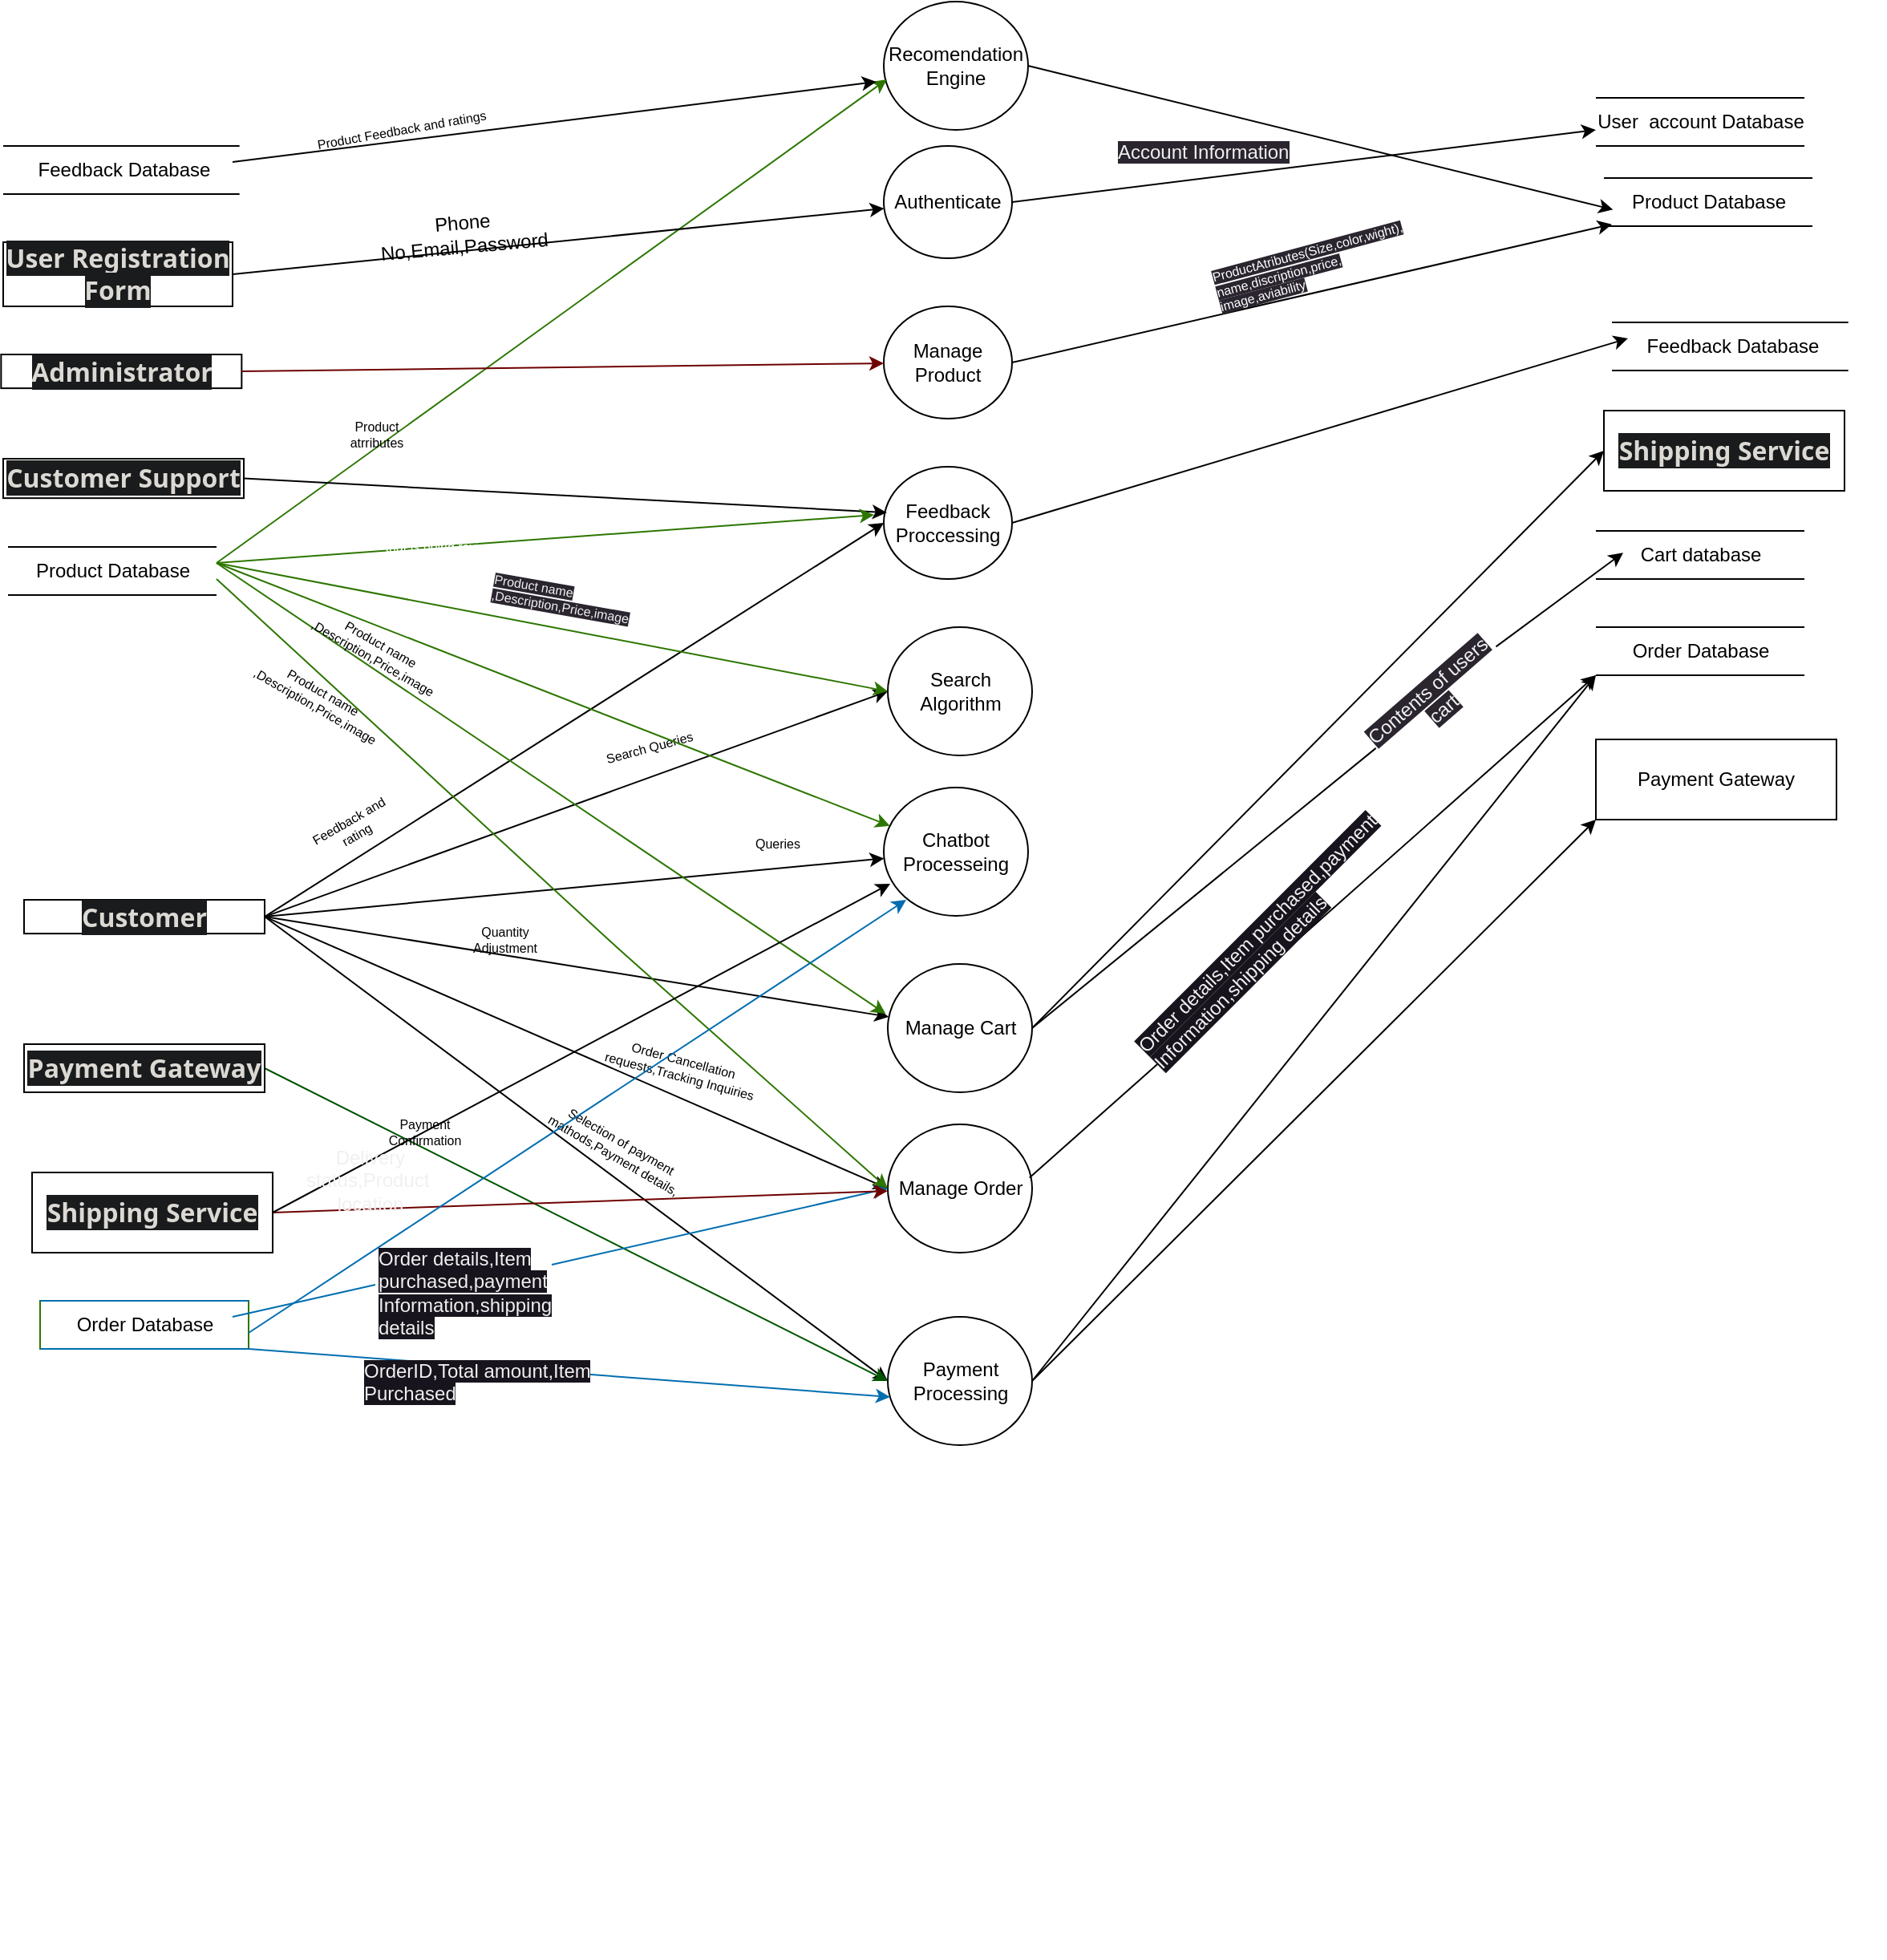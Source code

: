 <mxfile>
    <diagram id="-ZpwGrYmDu8mz7jTBinB" name="Page-1">
        <mxGraphModel dx="1935" dy="1688" grid="1" gridSize="10" guides="1" tooltips="1" connect="1" arrows="1" fold="1" page="1" pageScale="1" pageWidth="850" pageHeight="1100" math="0" shadow="0">
            <root>
                <mxCell id="0"/>
                <mxCell id="1" parent="0"/>
                <mxCell id="21" value="" style="group;movable=0;resizable=0;rotatable=0;deletable=0;editable=0;connectable=0;" vertex="1" connectable="0" parent="1">
                    <mxGeometry x="456" y="40" width="95" height="1130" as="geometry"/>
                </mxCell>
                <mxCell id="2" value="Authenticate" style="ellipse;whiteSpace=wrap;html=1;" vertex="1" parent="21">
                    <mxGeometry width="80" height="70" as="geometry"/>
                </mxCell>
                <mxCell id="3" value="Manage Product" style="ellipse;whiteSpace=wrap;html=1;" vertex="1" parent="21">
                    <mxGeometry y="100" width="80" height="70" as="geometry"/>
                </mxCell>
                <mxCell id="4" value="Feedback Proccessing" style="ellipse;whiteSpace=wrap;html=1;" vertex="1" parent="21">
                    <mxGeometry y="200" width="80" height="70" as="geometry"/>
                </mxCell>
                <mxCell id="7" value="Search Algorithm" style="ellipse;whiteSpace=wrap;html=1;" vertex="1" parent="21">
                    <mxGeometry x="2.5" y="300" width="90" height="80" as="geometry"/>
                </mxCell>
                <mxCell id="8" value="Chatbot Processeing" style="ellipse;whiteSpace=wrap;html=1;" vertex="1" parent="21">
                    <mxGeometry y="400" width="90" height="80" as="geometry"/>
                </mxCell>
                <mxCell id="9" value="Manage Cart" style="ellipse;whiteSpace=wrap;html=1;" vertex="1" parent="21">
                    <mxGeometry x="2.5" y="510" width="90" height="80" as="geometry"/>
                </mxCell>
                <mxCell id="12" value="Payment Processing" style="ellipse;whiteSpace=wrap;html=1;" vertex="1" parent="21">
                    <mxGeometry x="2.5" y="730" width="90" height="80" as="geometry"/>
                </mxCell>
                <mxCell id="11" value="Manage Order" style="ellipse;whiteSpace=wrap;html=1;" vertex="1" parent="21">
                    <mxGeometry x="2.5" y="610" width="90" height="80" as="geometry"/>
                </mxCell>
                <mxCell id="22" value="" style="group" vertex="1" connectable="0" parent="1">
                    <mxGeometry x="-93" y="40" width="152" height="165" as="geometry"/>
                </mxCell>
                <mxCell id="13" value="&lt;span style=&quot;color: rgb(220, 217, 212); font-family: Söhne, ui-sans-serif, system-ui, -apple-system, &amp;quot;Segoe UI&amp;quot;, Roboto, Ubuntu, Cantarell, &amp;quot;Noto Sans&amp;quot;, sans-serif, &amp;quot;Helvetica Neue&amp;quot;, Arial, &amp;quot;Apple Color Emoji&amp;quot;, &amp;quot;Segoe UI Emoji&amp;quot;, &amp;quot;Segoe UI Symbol&amp;quot;, &amp;quot;Noto Color Emoji&amp;quot;; font-size: 16px; font-weight: 600; text-align: left; background-color: rgb(25, 27, 28);&quot;&gt;Administrator&lt;/span&gt;" style="rounded=0;whiteSpace=wrap;html=1;" vertex="1" parent="22">
                    <mxGeometry x="-1.33" y="130.0" width="150" height="21.064" as="geometry"/>
                </mxCell>
                <mxCell id="87" value="" style="group" vertex="1" connectable="0" parent="22">
                    <mxGeometry width="147.333" height="30" as="geometry"/>
                </mxCell>
                <mxCell id="88" value="" style="endArrow=none;html=1;" edge="1" parent="87">
                    <mxGeometry width="50" height="50" relative="1" as="geometry">
                        <mxPoint as="sourcePoint"/>
                        <mxPoint x="147.333" as="targetPoint"/>
                    </mxGeometry>
                </mxCell>
                <mxCell id="89" value="&lt;span style=&quot;&quot;&gt;Feedback Database&lt;/span&gt;" style="text;html=1;align=center;verticalAlign=middle;resizable=0;points=[];autosize=1;strokeColor=none;fillColor=none;" vertex="1" parent="87">
                    <mxGeometry x="10.003" width="130" height="30" as="geometry"/>
                </mxCell>
                <mxCell id="90" value="" style="endArrow=none;html=1;" edge="1" parent="87">
                    <mxGeometry width="50" height="50" relative="1" as="geometry">
                        <mxPoint y="30" as="sourcePoint"/>
                        <mxPoint x="147.333" y="30" as="targetPoint"/>
                    </mxGeometry>
                </mxCell>
                <mxCell id="37" value="&lt;span style=&quot;color: rgb(220, 217, 212); font-family: Söhne, ui-sans-serif, system-ui, -apple-system, &amp;quot;Segoe UI&amp;quot;, Roboto, Ubuntu, Cantarell, &amp;quot;Noto Sans&amp;quot;, sans-serif, &amp;quot;Helvetica Neue&amp;quot;, Arial, &amp;quot;Apple Color Emoji&amp;quot;, &amp;quot;Segoe UI Emoji&amp;quot;, &amp;quot;Segoe UI Symbol&amp;quot;, &amp;quot;Noto Color Emoji&amp;quot;; font-size: 16px; font-weight: 600; text-align: left; background-color: rgb(25, 27, 28);&quot;&gt;User Registration Form&lt;/span&gt;" style="rounded=0;whiteSpace=wrap;html=1;" vertex="1" parent="22">
                    <mxGeometry y="60" width="143" height="40" as="geometry"/>
                </mxCell>
                <mxCell id="44" style="edgeStyle=none;html=1;exitX=1;exitY=0.5;exitDx=0;exitDy=0;entryX=0;entryY=0.5;entryDx=0;entryDy=0;fontSize=8;" edge="1" parent="1" source="15" target="4">
                    <mxGeometry relative="1" as="geometry"/>
                </mxCell>
                <mxCell id="45" style="edgeStyle=none;html=1;exitX=1;exitY=0.5;exitDx=0;exitDy=0;entryX=0;entryY=0.5;entryDx=0;entryDy=0;fontSize=8;" edge="1" parent="1" source="15" target="7">
                    <mxGeometry relative="1" as="geometry"/>
                </mxCell>
                <mxCell id="46" style="edgeStyle=none;html=1;exitX=1;exitY=0.5;exitDx=0;exitDy=0;fontSize=8;" edge="1" parent="1" source="15" target="8">
                    <mxGeometry relative="1" as="geometry"/>
                </mxCell>
                <mxCell id="47" style="edgeStyle=none;html=1;exitX=1;exitY=0.5;exitDx=0;exitDy=0;fontSize=8;" edge="1" parent="1" source="15" target="9">
                    <mxGeometry relative="1" as="geometry"/>
                </mxCell>
                <mxCell id="49" style="edgeStyle=none;html=1;exitX=1;exitY=0.5;exitDx=0;exitDy=0;entryX=0;entryY=0.5;entryDx=0;entryDy=0;fontSize=8;" edge="1" parent="1" source="15" target="11">
                    <mxGeometry relative="1" as="geometry"/>
                </mxCell>
                <mxCell id="50" style="edgeStyle=none;html=1;exitX=1;exitY=0.5;exitDx=0;exitDy=0;entryX=0;entryY=0.5;entryDx=0;entryDy=0;fontSize=8;" edge="1" parent="1" source="15">
                    <mxGeometry relative="1" as="geometry">
                        <mxPoint x="458.5" y="810" as="targetPoint"/>
                    </mxGeometry>
                </mxCell>
                <mxCell id="15" value="&lt;span style=&quot;color: rgb(220, 217, 212); font-family: Söhne, ui-sans-serif, system-ui, -apple-system, &amp;quot;Segoe UI&amp;quot;, Roboto, Ubuntu, Cantarell, &amp;quot;Noto Sans&amp;quot;, sans-serif, &amp;quot;Helvetica Neue&amp;quot;, Arial, &amp;quot;Apple Color Emoji&amp;quot;, &amp;quot;Segoe UI Emoji&amp;quot;, &amp;quot;Segoe UI Symbol&amp;quot;, &amp;quot;Noto Color Emoji&amp;quot;; font-size: 16px; font-weight: 600; text-align: left; background-color: rgb(25, 27, 28);&quot;&gt;Customer&lt;/span&gt;" style="rounded=0;whiteSpace=wrap;html=1;" vertex="1" parent="1">
                    <mxGeometry x="-80" y="510.004" width="150" height="21.064" as="geometry"/>
                </mxCell>
                <mxCell id="160" style="edgeStyle=none;html=1;exitX=1;exitY=0.5;exitDx=0;exitDy=0;entryX=0.006;entryY=0.657;entryDx=0;entryDy=0;entryPerimeter=0;fontSize=8;fontColor=#FFFFFF;" edge="1" parent="1" source="6" target="139">
                    <mxGeometry relative="1" as="geometry"/>
                </mxCell>
                <mxCell id="6" value="Recomendation Engine" style="ellipse;whiteSpace=wrap;html=1;" vertex="1" parent="1">
                    <mxGeometry x="456" y="-50" width="90" height="80" as="geometry"/>
                </mxCell>
                <mxCell id="51" value="Feedback and rating" style="text;html=1;strokeColor=none;fillColor=none;align=center;verticalAlign=middle;whiteSpace=wrap;rounded=0;fontSize=8;rotation=-30;" vertex="1" parent="1">
                    <mxGeometry x="95" y="450" width="60" height="30" as="geometry"/>
                </mxCell>
                <mxCell id="53" value="Search Queries" style="text;html=1;strokeColor=none;fillColor=none;align=center;verticalAlign=middle;whiteSpace=wrap;rounded=0;fontSize=8;rotation=-15;" vertex="1" parent="1">
                    <mxGeometry x="280" y="400" width="60" height="30" as="geometry"/>
                </mxCell>
                <mxCell id="54" value="Queries" style="text;html=1;strokeColor=none;fillColor=none;align=center;verticalAlign=middle;whiteSpace=wrap;rounded=0;fontSize=8;rotation=0;" vertex="1" parent="1">
                    <mxGeometry x="360" y="460" width="60" height="30" as="geometry"/>
                </mxCell>
                <mxCell id="55" value="Quantity Adjustment" style="text;html=1;strokeColor=none;fillColor=none;align=center;verticalAlign=middle;whiteSpace=wrap;rounded=0;fontSize=8;rotation=0;" vertex="1" parent="1">
                    <mxGeometry x="190" y="520" width="60" height="30" as="geometry"/>
                </mxCell>
                <mxCell id="56" value="Order Cancellation requests,Tracking Inquiries" style="text;html=1;strokeColor=none;fillColor=none;align=center;verticalAlign=middle;whiteSpace=wrap;rounded=0;fontSize=8;rotation=15;" vertex="1" parent="1">
                    <mxGeometry x="270" y="600" width="120" height="30" as="geometry"/>
                </mxCell>
                <mxCell id="57" value="Selection of payment mathods,Payment details," style="text;html=1;strokeColor=none;fillColor=none;align=center;verticalAlign=middle;whiteSpace=wrap;rounded=0;fontSize=8;rotation=30;" vertex="1" parent="1">
                    <mxGeometry x="230" y="650" width="120" height="30" as="geometry"/>
                </mxCell>
                <mxCell id="58" value="" style="group;" vertex="1" connectable="0" parent="1">
                    <mxGeometry x="-90" y="290" width="130" height="30" as="geometry"/>
                </mxCell>
                <mxCell id="59" value="" style="endArrow=none;html=1;" edge="1" parent="58">
                    <mxGeometry width="50" height="50" relative="1" as="geometry">
                        <mxPoint as="sourcePoint"/>
                        <mxPoint x="130" as="targetPoint"/>
                    </mxGeometry>
                </mxCell>
                <mxCell id="60" value="Product Database" style="text;html=1;align=center;verticalAlign=middle;resizable=0;points=[];autosize=1;strokeColor=none;fillColor=none;" vertex="1" parent="58">
                    <mxGeometry x="5" width="120" height="30" as="geometry"/>
                </mxCell>
                <mxCell id="61" value="" style="endArrow=none;html=1;" edge="1" parent="58">
                    <mxGeometry width="50" height="50" relative="1" as="geometry">
                        <mxPoint y="30" as="sourcePoint"/>
                        <mxPoint x="130" y="30" as="targetPoint"/>
                    </mxGeometry>
                </mxCell>
                <mxCell id="62" value="" style="endArrow=classic;html=1;fontSize=8;entryX=-0.014;entryY=0.389;entryDx=0;entryDy=0;entryPerimeter=0;fillColor=#60a917;strokeColor=#2D7600;" edge="1" parent="1" target="9">
                    <mxGeometry width="50" height="50" relative="1" as="geometry">
                        <mxPoint x="40" y="300" as="sourcePoint"/>
                        <mxPoint x="90" y="250" as="targetPoint"/>
                    </mxGeometry>
                </mxCell>
                <mxCell id="63" value="Product name ,Description,Price,image" style="text;html=1;strokeColor=none;fillColor=none;align=center;verticalAlign=middle;whiteSpace=wrap;rounded=0;fontSize=8;rotation=30;" vertex="1" parent="1">
                    <mxGeometry x="95" y="340" width="90" height="30" as="geometry"/>
                </mxCell>
                <mxCell id="68" style="edgeStyle=none;html=1;exitX=1;exitY=0.5;exitDx=0;exitDy=0;entryX=0;entryY=0.5;entryDx=0;entryDy=0;fontSize=8;fillColor=#008a00;strokeColor=#005700;" edge="1" parent="1" source="66" target="12">
                    <mxGeometry relative="1" as="geometry"/>
                </mxCell>
                <mxCell id="66" value="&lt;span style=&quot;color: rgb(220, 217, 212); font-family: Söhne, ui-sans-serif, system-ui, -apple-system, &amp;quot;Segoe UI&amp;quot;, Roboto, Ubuntu, Cantarell, &amp;quot;Noto Sans&amp;quot;, sans-serif, &amp;quot;Helvetica Neue&amp;quot;, Arial, &amp;quot;Apple Color Emoji&amp;quot;, &amp;quot;Segoe UI Emoji&amp;quot;, &amp;quot;Segoe UI Symbol&amp;quot;, &amp;quot;Noto Color Emoji&amp;quot;; font-size: 16px; font-weight: 600; text-align: left; background-color: rgb(25, 27, 28);&quot;&gt;Payment Gateway&lt;/span&gt;" style="rounded=0;whiteSpace=wrap;html=1;container=1;" vertex="1" parent="1">
                    <mxGeometry x="-80" y="600" width="150" height="30" as="geometry"/>
                </mxCell>
                <mxCell id="69" value="Payment Confirmation" style="text;html=1;strokeColor=none;fillColor=none;align=center;verticalAlign=middle;whiteSpace=wrap;rounded=0;fontSize=8;" vertex="1" parent="1">
                    <mxGeometry x="140" y="640" width="60" height="30" as="geometry"/>
                </mxCell>
                <mxCell id="76" value="" style="group;align=center;fontColor=#ffffff;noLabel=1;fillColor=none;strokeColor=#2D7600;" vertex="1" connectable="0" parent="1">
                    <mxGeometry x="-70" y="760" width="130" height="30" as="geometry"/>
                </mxCell>
                <mxCell id="73" value="" style="endArrow=none;html=1;fillColor=#1ba1e2;strokeColor=#006EAF;" edge="1" parent="76">
                    <mxGeometry width="50" height="50" relative="1" as="geometry">
                        <mxPoint as="sourcePoint"/>
                        <mxPoint x="130" as="targetPoint"/>
                    </mxGeometry>
                </mxCell>
                <mxCell id="74" value="&lt;span style=&quot;&quot;&gt;Order Database&lt;/span&gt;" style="text;html=1;align=center;verticalAlign=middle;resizable=0;points=[];autosize=1;" vertex="1" parent="76">
                    <mxGeometry x="10" width="110" height="30" as="geometry"/>
                </mxCell>
                <mxCell id="75" value="" style="endArrow=none;html=1;fillColor=#1ba1e2;strokeColor=#006EAF;" edge="1" parent="76">
                    <mxGeometry width="50" height="50" relative="1" as="geometry">
                        <mxPoint y="30" as="sourcePoint"/>
                        <mxPoint x="130" y="30" as="targetPoint"/>
                    </mxGeometry>
                </mxCell>
                <mxCell id="77" value="" style="endArrow=classic;html=1;fontSize=8;entryX=0;entryY=0.5;entryDx=0;entryDy=0;fillColor=#1ba1e2;strokeColor=#006EAF;startArrow=none;" edge="1" parent="1" source="78" target="11">
                    <mxGeometry width="50" height="50" relative="1" as="geometry">
                        <mxPoint x="50" y="770" as="sourcePoint"/>
                        <mxPoint x="100" y="720" as="targetPoint"/>
                    </mxGeometry>
                </mxCell>
                <mxCell id="79" value="" style="endArrow=classic;html=1;fontSize=8;entryX=0;entryY=0.5;entryDx=0;entryDy=0;fillColor=#60a917;strokeColor=#2D7600;" edge="1" parent="1" target="11">
                    <mxGeometry width="50" height="50" relative="1" as="geometry">
                        <mxPoint x="40" y="310" as="sourcePoint"/>
                        <mxPoint x="90" y="260" as="targetPoint"/>
                        <Array as="points">
                            <mxPoint x="290" y="540"/>
                        </Array>
                    </mxGeometry>
                </mxCell>
                <mxCell id="80" value="Product name ,Description,Price,image" style="text;html=1;strokeColor=none;fillColor=none;align=center;verticalAlign=middle;whiteSpace=wrap;rounded=0;fontSize=8;rotation=30;" vertex="1" parent="1">
                    <mxGeometry x="59.0" y="370" width="90" height="30" as="geometry"/>
                </mxCell>
                <mxCell id="82" value="" style="endArrow=classic;html=1;fontSize=8;fillColor=#1ba1e2;strokeColor=#006EAF;" edge="1" parent="1">
                    <mxGeometry width="50" height="50" relative="1" as="geometry">
                        <mxPoint x="60" y="790" as="sourcePoint"/>
                        <mxPoint x="460" y="820" as="targetPoint"/>
                    </mxGeometry>
                </mxCell>
                <mxCell id="83" value="&lt;span style=&quot;color: rgb(240, 240, 240); font-family: Helvetica; font-size: 12px; font-style: normal; font-variant-ligatures: normal; font-variant-caps: normal; font-weight: 400; letter-spacing: normal; orphans: 2; text-align: center; text-indent: 0px; text-transform: none; widows: 2; word-spacing: 0px; -webkit-text-stroke-width: 0px; background-color: rgb(24, 20, 29); text-decoration-thickness: initial; text-decoration-style: initial; text-decoration-color: initial; float: none; display: inline !important;&quot;&gt;OrderID,Total amount,Item Purchased&lt;/span&gt;" style="text;whiteSpace=wrap;html=1;fontSize=8;" vertex="1" parent="1">
                    <mxGeometry x="130" y="790" width="150" height="40" as="geometry"/>
                </mxCell>
                <mxCell id="85" value="" style="endArrow=classic;html=1;fontSize=8;entryX=0.022;entryY=0.606;entryDx=0;entryDy=0;entryPerimeter=0;fillColor=#60a917;strokeColor=#2D7600;" edge="1" parent="1" target="6">
                    <mxGeometry width="50" height="50" relative="1" as="geometry">
                        <mxPoint x="40" y="300" as="sourcePoint"/>
                        <mxPoint x="90" y="250" as="targetPoint"/>
                    </mxGeometry>
                </mxCell>
                <mxCell id="86" value="Product atrributes" style="text;html=1;strokeColor=none;fillColor=none;align=center;verticalAlign=middle;whiteSpace=wrap;rounded=0;fontSize=8;" vertex="1" parent="1">
                    <mxGeometry x="110" y="205" width="60" height="30" as="geometry"/>
                </mxCell>
                <mxCell id="91" value="" style="endArrow=classic;html=1;fontSize=8;" edge="1" parent="1">
                    <mxGeometry width="50" height="50" relative="1" as="geometry">
                        <mxPoint x="50" y="50" as="sourcePoint"/>
                        <mxPoint x="451.389" as="targetPoint"/>
                    </mxGeometry>
                </mxCell>
                <mxCell id="92" value="Product Feedback and ratings" style="text;html=1;align=center;verticalAlign=middle;resizable=0;points=[];autosize=1;strokeColor=none;fillColor=none;fontSize=8;rotation=-10;" vertex="1" parent="1">
                    <mxGeometry x="90" y="20" width="130" height="20" as="geometry"/>
                </mxCell>
                <mxCell id="93" style="edgeStyle=none;html=1;exitX=1;exitY=0.5;exitDx=0;exitDy=0;entryX=0.024;entryY=0.409;entryDx=0;entryDy=0;entryPerimeter=0;fontSize=8;" edge="1" parent="1" source="14" target="4">
                    <mxGeometry relative="1" as="geometry"/>
                </mxCell>
                <mxCell id="14" value="&lt;span style=&quot;color: rgb(220, 217, 212); font-family: Söhne, ui-sans-serif, system-ui, -apple-system, &amp;quot;Segoe UI&amp;quot;, Roboto, Ubuntu, Cantarell, &amp;quot;Noto Sans&amp;quot;, sans-serif, &amp;quot;Helvetica Neue&amp;quot;, Arial, &amp;quot;Apple Color Emoji&amp;quot;, &amp;quot;Segoe UI Emoji&amp;quot;, &amp;quot;Segoe UI Symbol&amp;quot;, &amp;quot;Noto Color Emoji&amp;quot;; font-size: 16px; font-weight: 600; text-align: left; background-color: rgb(25, 27, 28);&quot;&gt;Customer Support&lt;/span&gt;" style="rounded=0;whiteSpace=wrap;html=1;" vertex="1" parent="1">
                    <mxGeometry x="-93" y="235.002" width="150" height="24.574" as="geometry"/>
                </mxCell>
                <mxCell id="94" style="edgeStyle=none;html=1;exitX=1;exitY=0.5;exitDx=0;exitDy=0;fontSize=8;" edge="1" parent="1" source="37" target="2">
                    <mxGeometry relative="1" as="geometry"/>
                </mxCell>
                <mxCell id="95" value="Phone No,Email,Password" style="text;html=1;strokeColor=none;fillColor=none;align=center;verticalAlign=middle;whiteSpace=wrap;rounded=0;rotation=-5;" vertex="1" parent="1">
                    <mxGeometry x="149" y="80" width="90" height="30" as="geometry"/>
                </mxCell>
                <mxCell id="96" style="edgeStyle=none;html=1;exitX=1;exitY=0.5;exitDx=0;exitDy=0;fontSize=8;fillColor=#a20025;strokeColor=#6F0000;" edge="1" parent="1" source="13" target="3">
                    <mxGeometry relative="1" as="geometry"/>
                </mxCell>
                <mxCell id="104" value="&lt;span style=&quot;&quot;&gt;ProductAtributes(Size,color,wight),&lt;br&gt;name,discription,price,&lt;br&gt;image,aviability&lt;/span&gt;" style="text;html=1;strokeColor=none;fillColor=none;align=center;verticalAlign=middle;whiteSpace=wrap;rounded=0;fontSize=8;fontColor=#FFFFFF;" vertex="1" parent="1">
                    <mxGeometry x="75" y="150" width="130" height="30" as="geometry"/>
                </mxCell>
                <mxCell id="105" value="" style="endArrow=classic;html=1;fontSize=8;fontColor=#FFFFFF;fillColor=#60a917;strokeColor=#2D7600;" edge="1" parent="1">
                    <mxGeometry width="50" height="50" relative="1" as="geometry">
                        <mxPoint x="40" y="300" as="sourcePoint"/>
                        <mxPoint x="450" y="270" as="targetPoint"/>
                    </mxGeometry>
                </mxCell>
                <mxCell id="106" value="Information about the product that is being reviewed" style="text;html=1;strokeColor=none;fillColor=none;align=center;verticalAlign=middle;whiteSpace=wrap;rounded=0;fontSize=8;fontColor=#FFFFFF;" vertex="1" parent="1">
                    <mxGeometry x="129" y="270" width="110" height="30" as="geometry"/>
                </mxCell>
                <mxCell id="107" value="Replies of feedbacks" style="text;html=1;strokeColor=none;fillColor=none;align=center;verticalAlign=middle;whiteSpace=wrap;rounded=0;fontSize=8;fontColor=#FFFFFF;" vertex="1" parent="1">
                    <mxGeometry x="205" y="230" width="60" height="30" as="geometry"/>
                </mxCell>
                <mxCell id="108" value="" style="endArrow=classic;html=1;fontSize=8;fontColor=#FFFFFF;entryX=0;entryY=0.5;entryDx=0;entryDy=0;fillColor=#60a917;strokeColor=#2D7600;" edge="1" parent="1" target="7">
                    <mxGeometry width="50" height="50" relative="1" as="geometry">
                        <mxPoint x="40" y="300" as="sourcePoint"/>
                        <mxPoint x="90" y="250" as="targetPoint"/>
                    </mxGeometry>
                </mxCell>
                <mxCell id="109" value="&lt;span style=&quot;color: rgb(240, 240, 240); font-family: Helvetica; font-size: 8px; font-style: normal; font-variant-ligatures: normal; font-variant-caps: normal; font-weight: 400; letter-spacing: normal; orphans: 2; text-align: center; text-indent: 0px; text-transform: none; widows: 2; word-spacing: 0px; -webkit-text-stroke-width: 0px; background-color: rgb(42, 37, 47); text-decoration-thickness: initial; text-decoration-style: initial; text-decoration-color: initial; float: none; display: inline !important;&quot;&gt;Product name ,Description,Price,image&lt;/span&gt;" style="text;whiteSpace=wrap;html=1;fontSize=8;fontColor=#FFFFFF;rotation=10;" vertex="1" parent="1">
                    <mxGeometry x="210" y="310" width="130" height="30" as="geometry"/>
                </mxCell>
                <mxCell id="112" style="edgeStyle=none;html=1;exitX=1;exitY=0.5;exitDx=0;exitDy=0;fontSize=8;fontColor=#FFFFFF;fillColor=#a20025;strokeColor=#6F0000;" edge="1" parent="1" source="110" target="11">
                    <mxGeometry relative="1" as="geometry"/>
                </mxCell>
                <mxCell id="170" style="edgeStyle=none;html=1;exitX=1;exitY=0.5;exitDx=0;exitDy=0;fontSize=8;fontColor=#FFFFFF;" edge="1" parent="1" source="110">
                    <mxGeometry relative="1" as="geometry">
                        <mxPoint x="460" y="500" as="targetPoint"/>
                    </mxGeometry>
                </mxCell>
                <mxCell id="110" value="&lt;span style=&quot;color: rgb(220, 217, 212); font-family: Söhne, ui-sans-serif, system-ui, -apple-system, &amp;quot;Segoe UI&amp;quot;, Roboto, Ubuntu, Cantarell, &amp;quot;Noto Sans&amp;quot;, sans-serif, &amp;quot;Helvetica Neue&amp;quot;, Arial, &amp;quot;Apple Color Emoji&amp;quot;, &amp;quot;Segoe UI Emoji&amp;quot;, &amp;quot;Segoe UI Symbol&amp;quot;, &amp;quot;Noto Color Emoji&amp;quot;; font-size: 16px; font-weight: 600; text-align: left; background-color: rgb(25, 27, 28);&quot;&gt;Shipping Service&lt;/span&gt;" style="rounded=0;whiteSpace=wrap;html=1;" vertex="1" parent="1">
                    <mxGeometry x="-75" y="680" width="150" height="50" as="geometry"/>
                </mxCell>
                <mxCell id="115" value="&lt;span style=&quot;color: rgb(240, 240, 240); font-size: 12px;&quot;&gt;Delivery status,Product&amp;nbsp; location&lt;/span&gt;" style="text;html=1;strokeColor=none;fillColor=none;align=center;verticalAlign=middle;whiteSpace=wrap;rounded=0;fontSize=8;fontColor=#FFFFFF;" vertex="1" parent="1">
                    <mxGeometry x="82.01" y="680" width="107.99" height="10" as="geometry"/>
                </mxCell>
                <mxCell id="116" value="" style="group" vertex="1" connectable="0" parent="1">
                    <mxGeometry x="900" y="340" width="140" height="30" as="geometry"/>
                </mxCell>
                <mxCell id="117" value="" style="endArrow=none;html=1;" edge="1" parent="116">
                    <mxGeometry width="50" height="50" relative="1" as="geometry">
                        <mxPoint as="sourcePoint"/>
                        <mxPoint x="130" as="targetPoint"/>
                    </mxGeometry>
                </mxCell>
                <mxCell id="118" value="&lt;span style=&quot;&quot;&gt;Order Database&lt;/span&gt;" style="text;html=1;align=center;verticalAlign=middle;resizable=0;points=[];autosize=1;strokeColor=none;fillColor=none;" vertex="1" parent="116">
                    <mxGeometry x="10" width="110" height="30" as="geometry"/>
                </mxCell>
                <mxCell id="119" value="" style="endArrow=none;html=1;" edge="1" parent="116">
                    <mxGeometry width="50" height="50" relative="1" as="geometry">
                        <mxPoint y="30" as="sourcePoint"/>
                        <mxPoint x="130" y="30" as="targetPoint"/>
                    </mxGeometry>
                </mxCell>
                <mxCell id="120" style="edgeStyle=none;html=1;exitX=0.982;exitY=0.415;exitDx=0;exitDy=0;fontSize=8;fontColor=#FFFFFF;exitPerimeter=0;" edge="1" parent="1" source="11">
                    <mxGeometry relative="1" as="geometry">
                        <mxPoint x="900" y="370" as="targetPoint"/>
                    </mxGeometry>
                </mxCell>
                <mxCell id="121" value="&lt;span style=&quot;color: rgb(240, 240, 240); font-family: Helvetica; font-size: 12px; font-style: normal; font-variant-ligatures: normal; font-variant-caps: normal; font-weight: 400; letter-spacing: normal; orphans: 2; text-align: center; text-indent: 0px; text-transform: none; widows: 2; word-spacing: 0px; -webkit-text-stroke-width: 0px; background-color: rgb(24, 20, 29); text-decoration-thickness: initial; text-decoration-style: initial; text-decoration-color: initial; float: none; display: inline !important;&quot;&gt;Order details,Item purchased,payment Information,shipping details&lt;/span&gt;" style="text;whiteSpace=wrap;html=1;fontSize=8;fontColor=#FFFFFF;rotation=-45;" vertex="1" parent="1">
                    <mxGeometry x="600" y="510" width="210" height="70" as="geometry"/>
                </mxCell>
                <mxCell id="123" value="" style="group" vertex="1" connectable="0" parent="1">
                    <mxGeometry x="900" y="280" width="140" height="30" as="geometry"/>
                </mxCell>
                <mxCell id="124" value="" style="endArrow=none;html=1;" edge="1" parent="123">
                    <mxGeometry width="50" height="50" relative="1" as="geometry">
                        <mxPoint as="sourcePoint"/>
                        <mxPoint x="130" as="targetPoint"/>
                    </mxGeometry>
                </mxCell>
                <mxCell id="125" value="&lt;span style=&quot;&quot;&gt;Cart database&lt;/span&gt;" style="text;html=1;align=center;verticalAlign=middle;resizable=0;points=[];autosize=1;strokeColor=none;fillColor=none;" vertex="1" parent="123">
                    <mxGeometry x="15" width="100" height="30" as="geometry"/>
                </mxCell>
                <mxCell id="126" value="" style="endArrow=none;html=1;" edge="1" parent="123">
                    <mxGeometry width="50" height="50" relative="1" as="geometry">
                        <mxPoint y="30" as="sourcePoint"/>
                        <mxPoint x="130" y="30" as="targetPoint"/>
                    </mxGeometry>
                </mxCell>
                <mxCell id="127" style="edgeStyle=none;html=1;exitX=1;exitY=0.5;exitDx=0;exitDy=0;entryX=0.02;entryY=0.453;entryDx=0;entryDy=0;entryPerimeter=0;fontSize=8;fontColor=#FFFFFF;startArrow=none;" edge="1" parent="1" source="128" target="125">
                    <mxGeometry relative="1" as="geometry"/>
                </mxCell>
                <mxCell id="129" style="edgeStyle=none;html=1;exitX=1;exitY=0.5;exitDx=0;exitDy=0;fontSize=8;fontColor=#FFFFFF;" edge="1" parent="1" source="12">
                    <mxGeometry relative="1" as="geometry">
                        <mxPoint x="900" y="370" as="targetPoint"/>
                    </mxGeometry>
                </mxCell>
                <mxCell id="130" value="Logs of payment" style="text;html=1;align=center;verticalAlign=middle;resizable=0;points=[];autosize=1;strokeColor=none;fillColor=none;fontSize=8;fontColor=#FFFFFF;rotation=-45;" vertex="1" parent="1">
                    <mxGeometry x="590" y="670" width="80" height="20" as="geometry"/>
                </mxCell>
                <mxCell id="137" value="" style="group;" vertex="1" connectable="0" parent="1">
                    <mxGeometry x="905" y="60" width="130" height="30" as="geometry"/>
                </mxCell>
                <mxCell id="138" value="" style="endArrow=none;html=1;" edge="1" parent="137">
                    <mxGeometry width="50" height="50" relative="1" as="geometry">
                        <mxPoint as="sourcePoint"/>
                        <mxPoint x="130" as="targetPoint"/>
                    </mxGeometry>
                </mxCell>
                <mxCell id="139" value="Product Database" style="text;html=1;align=center;verticalAlign=middle;resizable=0;points=[];autosize=1;strokeColor=none;fillColor=none;" vertex="1" parent="137">
                    <mxGeometry x="5" width="120" height="30" as="geometry"/>
                </mxCell>
                <mxCell id="140" value="" style="endArrow=none;html=1;" edge="1" parent="137">
                    <mxGeometry width="50" height="50" relative="1" as="geometry">
                        <mxPoint y="30" as="sourcePoint"/>
                        <mxPoint x="130" y="30" as="targetPoint"/>
                    </mxGeometry>
                </mxCell>
                <mxCell id="141" style="edgeStyle=none;html=1;exitX=1;exitY=0.5;exitDx=0;exitDy=0;fontSize=8;fontColor=#FFFFFF;" edge="1" parent="1" source="3" target="139">
                    <mxGeometry relative="1" as="geometry"/>
                </mxCell>
                <mxCell id="142" value="&lt;span style=&quot;color: rgb(255, 255, 255); font-family: Helvetica; font-size: 8px; font-style: normal; font-variant-ligatures: normal; font-variant-caps: normal; font-weight: 400; letter-spacing: normal; orphans: 2; text-align: center; text-indent: 0px; text-transform: none; widows: 2; word-spacing: 0px; -webkit-text-stroke-width: 0px; background-color: rgb(42, 37, 47); text-decoration-thickness: initial; text-decoration-style: initial; text-decoration-color: initial; float: none; display: inline !important;&quot;&gt;ProductAtributes(Size,color,wight),&lt;/span&gt;&lt;br style=&quot;border-color: rgb(0, 0, 0); color: rgb(255, 255, 255); font-family: Helvetica; font-size: 8px; font-style: normal; font-variant-ligatures: normal; font-variant-caps: normal; font-weight: 400; letter-spacing: normal; orphans: 2; text-align: center; text-indent: 0px; text-transform: none; widows: 2; word-spacing: 0px; -webkit-text-stroke-width: 0px; background-color: rgb(42, 37, 47); text-decoration-thickness: initial; text-decoration-style: initial; text-decoration-color: initial;&quot;&gt;&lt;span style=&quot;color: rgb(255, 255, 255); font-family: Helvetica; font-size: 8px; font-style: normal; font-variant-ligatures: normal; font-variant-caps: normal; font-weight: 400; letter-spacing: normal; orphans: 2; text-align: center; text-indent: 0px; text-transform: none; widows: 2; word-spacing: 0px; -webkit-text-stroke-width: 0px; background-color: rgb(42, 37, 47); text-decoration-thickness: initial; text-decoration-style: initial; text-decoration-color: initial; float: none; display: inline !important;&quot;&gt;name,discription,price,&lt;/span&gt;&lt;br style=&quot;border-color: rgb(0, 0, 0); color: rgb(255, 255, 255); font-family: Helvetica; font-size: 8px; font-style: normal; font-variant-ligatures: normal; font-variant-caps: normal; font-weight: 400; letter-spacing: normal; orphans: 2; text-align: center; text-indent: 0px; text-transform: none; widows: 2; word-spacing: 0px; -webkit-text-stroke-width: 0px; background-color: rgb(42, 37, 47); text-decoration-thickness: initial; text-decoration-style: initial; text-decoration-color: initial;&quot;&gt;&lt;span style=&quot;color: rgb(255, 255, 255); font-family: Helvetica; font-size: 8px; font-style: normal; font-variant-ligatures: normal; font-variant-caps: normal; font-weight: 400; letter-spacing: normal; orphans: 2; text-align: center; text-indent: 0px; text-transform: none; widows: 2; word-spacing: 0px; -webkit-text-stroke-width: 0px; background-color: rgb(42, 37, 47); text-decoration-thickness: initial; text-decoration-style: initial; text-decoration-color: initial; float: none; display: inline !important;&quot;&gt;image,aviability&lt;/span&gt;" style="text;whiteSpace=wrap;html=1;fontSize=8;fontColor=#FFFFFF;rotation=-15;" vertex="1" parent="1">
                    <mxGeometry x="660" y="90" width="160" height="50" as="geometry"/>
                </mxCell>
                <mxCell id="143" value="" style="group" vertex="1" connectable="0" parent="1">
                    <mxGeometry x="910" y="150" width="170" height="30" as="geometry"/>
                </mxCell>
                <mxCell id="144" value="" style="group" vertex="1" connectable="0" parent="143">
                    <mxGeometry width="147.333" height="30" as="geometry"/>
                </mxCell>
                <mxCell id="145" value="" style="endArrow=none;html=1;" edge="1" parent="144">
                    <mxGeometry width="50" height="50" relative="1" as="geometry">
                        <mxPoint as="sourcePoint"/>
                        <mxPoint x="147.333" as="targetPoint"/>
                    </mxGeometry>
                </mxCell>
                <mxCell id="146" value="&lt;span style=&quot;&quot;&gt;Feedback Database&lt;/span&gt;" style="text;html=1;align=center;verticalAlign=middle;resizable=0;points=[];autosize=1;strokeColor=none;fillColor=none;" vertex="1" parent="144">
                    <mxGeometry x="10.003" width="130" height="30" as="geometry"/>
                </mxCell>
                <mxCell id="147" value="" style="endArrow=none;html=1;" edge="1" parent="144">
                    <mxGeometry width="50" height="50" relative="1" as="geometry">
                        <mxPoint y="30" as="sourcePoint"/>
                        <mxPoint x="147.333" y="30" as="targetPoint"/>
                    </mxGeometry>
                </mxCell>
                <mxCell id="148" style="edgeStyle=none;html=1;exitX=1;exitY=0.5;exitDx=0;exitDy=0;entryX=0;entryY=0.333;entryDx=0;entryDy=0;entryPerimeter=0;fontSize=8;fontColor=#FFFFFF;" edge="1" parent="1" source="4" target="146">
                    <mxGeometry relative="1" as="geometry"/>
                </mxCell>
                <mxCell id="149" value="users review and ratings" style="text;html=1;align=center;verticalAlign=middle;resizable=0;points=[];autosize=1;strokeColor=none;fillColor=none;fontSize=8;fontColor=#FFFFFF;rotation=-15;" vertex="1" parent="1">
                    <mxGeometry x="595" y="210" width="110" height="20" as="geometry"/>
                </mxCell>
                <mxCell id="150" value="" style="group" vertex="1" connectable="0" parent="1">
                    <mxGeometry x="900" y="10" width="140" height="30" as="geometry"/>
                </mxCell>
                <mxCell id="151" value="" style="endArrow=none;html=1;" edge="1" parent="150">
                    <mxGeometry width="50" height="50" relative="1" as="geometry">
                        <mxPoint as="sourcePoint"/>
                        <mxPoint x="130" as="targetPoint"/>
                    </mxGeometry>
                </mxCell>
                <mxCell id="152" value="&lt;span style=&quot;&quot;&gt;User&amp;nbsp; account Database&lt;/span&gt;" style="text;html=1;align=center;verticalAlign=middle;resizable=0;points=[];autosize=1;strokeColor=none;fillColor=none;" vertex="1" parent="150">
                    <mxGeometry x="-10" width="150" height="30" as="geometry"/>
                </mxCell>
                <mxCell id="153" value="" style="endArrow=none;html=1;" edge="1" parent="150">
                    <mxGeometry width="50" height="50" relative="1" as="geometry">
                        <mxPoint y="30" as="sourcePoint"/>
                        <mxPoint x="130" y="30" as="targetPoint"/>
                    </mxGeometry>
                </mxCell>
                <mxCell id="156" style="edgeStyle=none;html=1;exitX=1;exitY=0.5;exitDx=0;exitDy=0;fontSize=8;fontColor=#FFFFFF;" edge="1" parent="1" source="2">
                    <mxGeometry relative="1" as="geometry">
                        <mxPoint x="900" y="30" as="targetPoint"/>
                    </mxGeometry>
                </mxCell>
                <mxCell id="159" value="&lt;span style=&quot;color: rgb(240, 240, 240); font-family: Helvetica; font-size: 12px; font-style: normal; font-variant-ligatures: normal; font-variant-caps: normal; font-weight: 400; letter-spacing: normal; orphans: 2; text-align: center; text-indent: 0px; text-transform: none; widows: 2; word-spacing: 0px; -webkit-text-stroke-width: 0px; background-color: rgb(42, 37, 47); text-decoration-thickness: initial; text-decoration-style: initial; text-decoration-color: initial; float: none; display: inline !important;&quot;&gt;Account Information&lt;/span&gt;" style="text;whiteSpace=wrap;html=1;fontSize=8;fontColor=#FFFFFF;" vertex="1" parent="1">
                    <mxGeometry x="600" y="30" width="140" height="40" as="geometry"/>
                </mxCell>
                <mxCell id="161" value="Confidence scores,product association&amp;nbsp;&amp;nbsp;" style="text;html=1;strokeColor=none;fillColor=none;align=center;verticalAlign=middle;whiteSpace=wrap;rounded=0;fontSize=8;fontColor=#FFFFFF;rotation=15;" vertex="1" parent="1">
                    <mxGeometry x="705" width="70" height="30" as="geometry"/>
                </mxCell>
                <mxCell id="162" value="&lt;span style=&quot;color: rgb(220, 217, 212); font-family: Söhne, ui-sans-serif, system-ui, -apple-system, &amp;quot;Segoe UI&amp;quot;, Roboto, Ubuntu, Cantarell, &amp;quot;Noto Sans&amp;quot;, sans-serif, &amp;quot;Helvetica Neue&amp;quot;, Arial, &amp;quot;Apple Color Emoji&amp;quot;, &amp;quot;Segoe UI Emoji&amp;quot;, &amp;quot;Segoe UI Symbol&amp;quot;, &amp;quot;Noto Color Emoji&amp;quot;; font-size: 16px; font-weight: 600; text-align: left; background-color: rgb(25, 27, 28);&quot;&gt;Shipping Service&lt;/span&gt;" style="rounded=0;whiteSpace=wrap;html=1;" vertex="1" parent="1">
                    <mxGeometry x="905" y="205" width="150" height="50" as="geometry"/>
                </mxCell>
                <mxCell id="163" value="Payment Gateway" style="rounded=0;whiteSpace=wrap;html=1;" vertex="1" parent="1">
                    <mxGeometry x="900" y="410" width="150" height="50" as="geometry"/>
                </mxCell>
                <mxCell id="164" style="edgeStyle=none;html=1;exitX=1;exitY=0.5;exitDx=0;exitDy=0;entryX=0;entryY=1;entryDx=0;entryDy=0;fontSize=8;fontColor=#FFFFFF;" edge="1" parent="1" source="12" target="163">
                    <mxGeometry relative="1" as="geometry"/>
                </mxCell>
                <mxCell id="167" value="Payment Info" style="text;html=1;strokeColor=none;fillColor=none;align=center;verticalAlign=middle;whiteSpace=wrap;rounded=0;fontSize=8;fontColor=#FFFFFF;rotation=-45;" vertex="1" parent="1">
                    <mxGeometry x="705" y="640" width="60" height="30" as="geometry"/>
                </mxCell>
                <mxCell id="169" value="" style="endArrow=classic;html=1;fontSize=8;fontColor=#FFFFFF;fillColor=#60a917;strokeColor=#2D7600;" edge="1" parent="1" target="8">
                    <mxGeometry width="50" height="50" relative="1" as="geometry">
                        <mxPoint x="40" y="300" as="sourcePoint"/>
                        <mxPoint x="90" y="250" as="targetPoint"/>
                    </mxGeometry>
                </mxCell>
                <mxCell id="171" value="" style="endArrow=classic;html=1;fontSize=8;fontColor=#FFFFFF;fillColor=#1ba1e2;strokeColor=#006EAF;" edge="1" parent="1">
                    <mxGeometry width="50" height="50" relative="1" as="geometry">
                        <mxPoint x="60" y="780" as="sourcePoint"/>
                        <mxPoint x="470" y="510" as="targetPoint"/>
                    </mxGeometry>
                </mxCell>
                <mxCell id="172" value="" style="endArrow=none;html=1;fontSize=8;entryX=0;entryY=0.5;entryDx=0;entryDy=0;fillColor=#1ba1e2;strokeColor=#006EAF;" edge="1" parent="1" target="78">
                    <mxGeometry width="50" height="50" relative="1" as="geometry">
                        <mxPoint x="50" y="770" as="sourcePoint"/>
                        <mxPoint x="458.5" y="690" as="targetPoint"/>
                    </mxGeometry>
                </mxCell>
                <mxCell id="78" value="&lt;span style=&quot;color: rgb(240, 240, 240); font-family: Helvetica; font-size: 12px; font-style: normal; font-variant-ligatures: normal; font-variant-caps: normal; font-weight: 400; letter-spacing: normal; orphans: 2; text-align: center; text-indent: 0px; text-transform: none; widows: 2; word-spacing: 0px; -webkit-text-stroke-width: 0px; background-color: rgb(24, 20, 29); text-decoration-thickness: initial; text-decoration-style: initial; text-decoration-color: initial; float: none; display: inline !important;&quot;&gt;Order details,Item purchased,payment Information,shipping details&lt;/span&gt;" style="text;whiteSpace=wrap;html=1;fontSize=8;" vertex="1" parent="1">
                    <mxGeometry x="139" y="720" width="110" height="60" as="geometry"/>
                </mxCell>
                <mxCell id="173" style="edgeStyle=none;html=1;exitX=1;exitY=0.5;exitDx=0;exitDy=0;entryX=0;entryY=0.5;entryDx=0;entryDy=0;fontSize=8;fontColor=#FFFFFF;" edge="1" parent="1" source="9" target="162">
                    <mxGeometry relative="1" as="geometry"/>
                </mxCell>
                <mxCell id="174" value="" style="edgeStyle=none;html=1;exitX=1;exitY=0.5;exitDx=0;exitDy=0;entryX=0.02;entryY=0.453;entryDx=0;entryDy=0;entryPerimeter=0;fontSize=8;fontColor=#FFFFFF;endArrow=none;" edge="1" parent="1" source="9" target="128">
                    <mxGeometry relative="1" as="geometry">
                        <mxPoint x="548.5" y="590" as="sourcePoint"/>
                        <mxPoint x="917.0" y="293.59" as="targetPoint"/>
                    </mxGeometry>
                </mxCell>
                <mxCell id="128" value="&lt;span style=&quot;color: rgb(240, 240, 240); font-family: Helvetica; font-size: 12px; font-style: normal; font-variant-ligatures: normal; font-variant-caps: normal; font-weight: 400; letter-spacing: normal; orphans: 2; text-align: center; text-indent: 0px; text-transform: none; widows: 2; word-spacing: 0px; -webkit-text-stroke-width: 0px; background-color: rgb(42, 37, 47); text-decoration-thickness: initial; text-decoration-style: initial; text-decoration-color: initial; float: none; display: inline !important;&quot;&gt;Contents of users cart&lt;/span&gt;" style="text;html=1;strokeColor=none;fillColor=none;align=center;verticalAlign=middle;whiteSpace=wrap;rounded=0;fontSize=8;fontColor=#FFFFFF;rotation=-41;" vertex="1" parent="1">
                    <mxGeometry x="750" y="370" width="100" height="30" as="geometry"/>
                </mxCell>
                <mxCell id="175" value="Payment details&amp;nbsp;" style="text;html=1;strokeColor=none;fillColor=none;align=center;verticalAlign=middle;whiteSpace=wrap;rounded=0;fontSize=8;fontColor=#FFFFFF;rotation=-45;" vertex="1" parent="1">
                    <mxGeometry x="760" y="300" width="60" height="30" as="geometry"/>
                </mxCell>
            </root>
        </mxGraphModel>
    </diagram>
</mxfile>